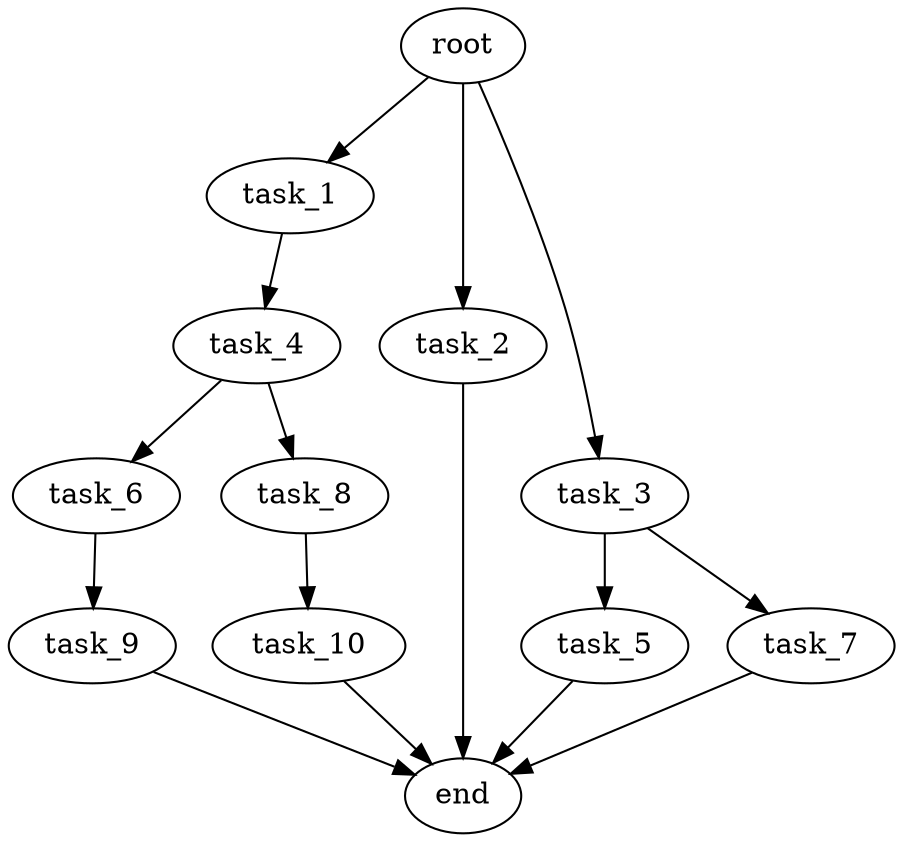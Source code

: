digraph G {
  root [size="0.000000e+00"];
  task_1 [size="8.333709e+09"];
  task_2 [size="8.062196e+09"];
  task_3 [size="7.216829e+08"];
  task_4 [size="8.617782e+09"];
  task_5 [size="4.239803e+08"];
  task_6 [size="1.883966e+08"];
  task_7 [size="9.211703e+09"];
  task_8 [size="8.621238e+09"];
  task_9 [size="5.758016e+09"];
  task_10 [size="5.734423e+09"];
  end [size="0.000000e+00"];

  root -> task_1 [size="1.000000e-12"];
  root -> task_2 [size="1.000000e-12"];
  root -> task_3 [size="1.000000e-12"];
  task_1 -> task_4 [size="8.617782e+08"];
  task_2 -> end [size="1.000000e-12"];
  task_3 -> task_5 [size="4.239803e+07"];
  task_3 -> task_7 [size="9.211703e+08"];
  task_4 -> task_6 [size="1.883966e+07"];
  task_4 -> task_8 [size="8.621238e+08"];
  task_5 -> end [size="1.000000e-12"];
  task_6 -> task_9 [size="5.758016e+08"];
  task_7 -> end [size="1.000000e-12"];
  task_8 -> task_10 [size="5.734423e+08"];
  task_9 -> end [size="1.000000e-12"];
  task_10 -> end [size="1.000000e-12"];
}
